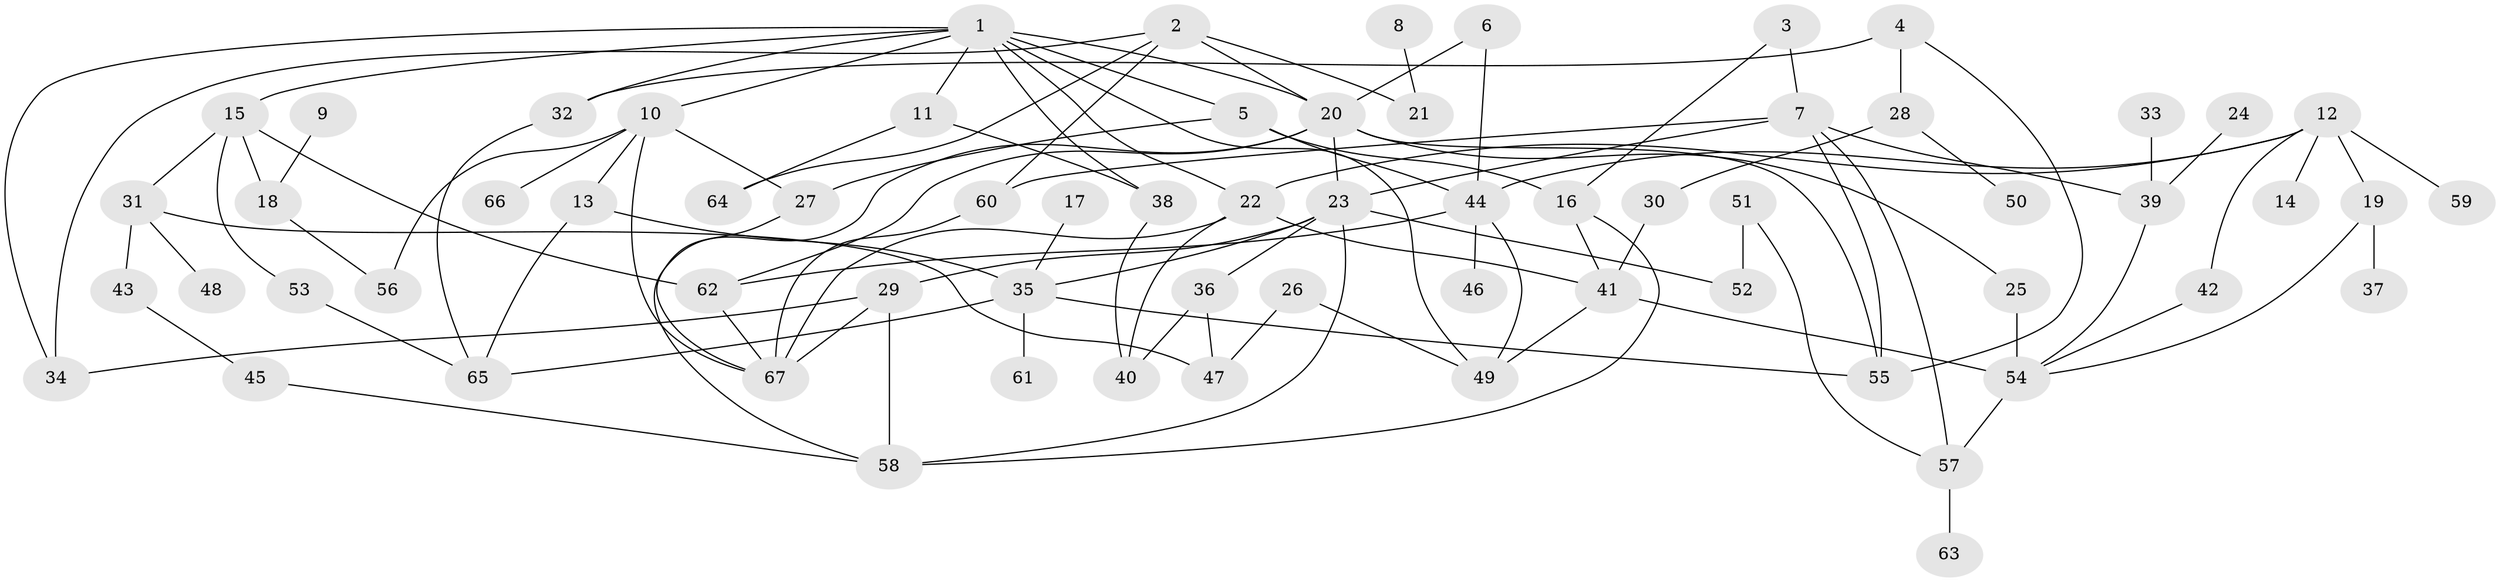 // original degree distribution, {4: 0.10909090909090909, 6: 0.07272727272727272, 7: 0.00909090909090909, 9: 0.00909090909090909, 5: 0.06363636363636363, 3: 0.20909090909090908, 2: 0.2909090909090909, 1: 0.23636363636363636}
// Generated by graph-tools (version 1.1) at 2025/36/03/04/25 23:36:00]
// undirected, 67 vertices, 108 edges
graph export_dot {
  node [color=gray90,style=filled];
  1;
  2;
  3;
  4;
  5;
  6;
  7;
  8;
  9;
  10;
  11;
  12;
  13;
  14;
  15;
  16;
  17;
  18;
  19;
  20;
  21;
  22;
  23;
  24;
  25;
  26;
  27;
  28;
  29;
  30;
  31;
  32;
  33;
  34;
  35;
  36;
  37;
  38;
  39;
  40;
  41;
  42;
  43;
  44;
  45;
  46;
  47;
  48;
  49;
  50;
  51;
  52;
  53;
  54;
  55;
  56;
  57;
  58;
  59;
  60;
  61;
  62;
  63;
  64;
  65;
  66;
  67;
  1 -- 5 [weight=1.0];
  1 -- 10 [weight=1.0];
  1 -- 11 [weight=1.0];
  1 -- 15 [weight=1.0];
  1 -- 20 [weight=1.0];
  1 -- 22 [weight=1.0];
  1 -- 32 [weight=1.0];
  1 -- 34 [weight=1.0];
  1 -- 38 [weight=1.0];
  1 -- 49 [weight=1.0];
  2 -- 20 [weight=1.0];
  2 -- 21 [weight=1.0];
  2 -- 34 [weight=1.0];
  2 -- 60 [weight=1.0];
  2 -- 64 [weight=1.0];
  3 -- 7 [weight=1.0];
  3 -- 16 [weight=1.0];
  4 -- 28 [weight=1.0];
  4 -- 32 [weight=1.0];
  4 -- 55 [weight=1.0];
  5 -- 16 [weight=1.0];
  5 -- 27 [weight=1.0];
  5 -- 44 [weight=1.0];
  6 -- 20 [weight=1.0];
  6 -- 44 [weight=1.0];
  7 -- 23 [weight=1.0];
  7 -- 39 [weight=1.0];
  7 -- 55 [weight=1.0];
  7 -- 57 [weight=1.0];
  7 -- 60 [weight=1.0];
  8 -- 21 [weight=1.0];
  9 -- 18 [weight=1.0];
  10 -- 13 [weight=1.0];
  10 -- 27 [weight=1.0];
  10 -- 56 [weight=1.0];
  10 -- 66 [weight=1.0];
  10 -- 67 [weight=1.0];
  11 -- 38 [weight=1.0];
  11 -- 64 [weight=1.0];
  12 -- 14 [weight=1.0];
  12 -- 19 [weight=1.0];
  12 -- 22 [weight=1.0];
  12 -- 42 [weight=1.0];
  12 -- 44 [weight=1.0];
  12 -- 59 [weight=2.0];
  13 -- 35 [weight=1.0];
  13 -- 65 [weight=1.0];
  15 -- 18 [weight=1.0];
  15 -- 31 [weight=1.0];
  15 -- 53 [weight=1.0];
  15 -- 62 [weight=1.0];
  16 -- 41 [weight=1.0];
  16 -- 58 [weight=1.0];
  17 -- 35 [weight=1.0];
  18 -- 56 [weight=1.0];
  19 -- 37 [weight=1.0];
  19 -- 54 [weight=1.0];
  20 -- 23 [weight=1.0];
  20 -- 25 [weight=1.0];
  20 -- 55 [weight=1.0];
  20 -- 58 [weight=1.0];
  20 -- 62 [weight=1.0];
  22 -- 40 [weight=1.0];
  22 -- 41 [weight=1.0];
  22 -- 67 [weight=1.0];
  23 -- 29 [weight=1.0];
  23 -- 35 [weight=1.0];
  23 -- 36 [weight=1.0];
  23 -- 52 [weight=1.0];
  23 -- 58 [weight=1.0];
  24 -- 39 [weight=1.0];
  25 -- 54 [weight=1.0];
  26 -- 47 [weight=1.0];
  26 -- 49 [weight=1.0];
  27 -- 67 [weight=1.0];
  28 -- 30 [weight=1.0];
  28 -- 50 [weight=1.0];
  29 -- 34 [weight=1.0];
  29 -- 58 [weight=1.0];
  29 -- 67 [weight=2.0];
  30 -- 41 [weight=1.0];
  31 -- 43 [weight=1.0];
  31 -- 47 [weight=1.0];
  31 -- 48 [weight=1.0];
  32 -- 65 [weight=1.0];
  33 -- 39 [weight=1.0];
  35 -- 55 [weight=1.0];
  35 -- 61 [weight=1.0];
  35 -- 65 [weight=1.0];
  36 -- 40 [weight=1.0];
  36 -- 47 [weight=1.0];
  38 -- 40 [weight=1.0];
  39 -- 54 [weight=1.0];
  41 -- 49 [weight=1.0];
  41 -- 54 [weight=1.0];
  42 -- 54 [weight=1.0];
  43 -- 45 [weight=1.0];
  44 -- 46 [weight=1.0];
  44 -- 49 [weight=1.0];
  44 -- 62 [weight=1.0];
  45 -- 58 [weight=1.0];
  51 -- 52 [weight=1.0];
  51 -- 57 [weight=1.0];
  53 -- 65 [weight=1.0];
  54 -- 57 [weight=1.0];
  57 -- 63 [weight=1.0];
  60 -- 67 [weight=1.0];
  62 -- 67 [weight=1.0];
}
